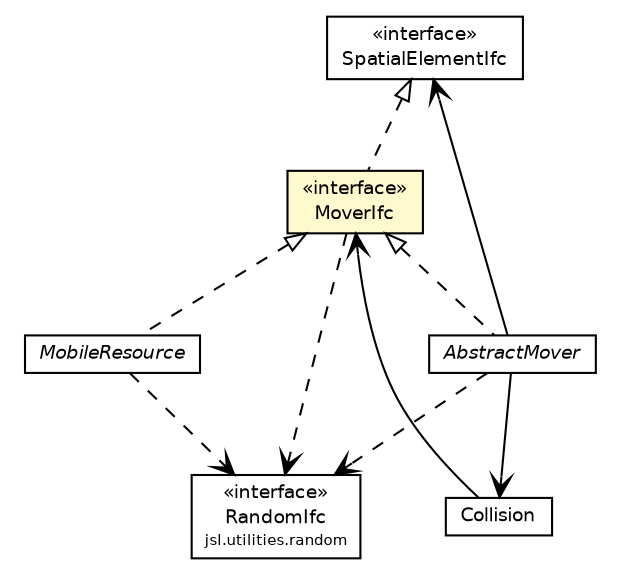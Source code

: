 #!/usr/local/bin/dot
#
# Class diagram 
# Generated by UMLGraph version 5.4 (http://www.umlgraph.org/)
#

digraph G {
	edge [fontname="Helvetica",fontsize=10,labelfontname="Helvetica",labelfontsize=10];
	node [fontname="Helvetica",fontsize=10,shape=plaintext];
	nodesep=0.25;
	ranksep=0.5;
	// jsl.modeling.elements.spatial.SpatialElementIfc
	c119391 [label=<<table title="jsl.modeling.elements.spatial.SpatialElementIfc" border="0" cellborder="1" cellspacing="0" cellpadding="2" port="p" href="./SpatialElementIfc.html">
		<tr><td><table border="0" cellspacing="0" cellpadding="1">
<tr><td align="center" balign="center"> &#171;interface&#187; </td></tr>
<tr><td align="center" balign="center"> SpatialElementIfc </td></tr>
		</table></td></tr>
		</table>>, URL="./SpatialElementIfc.html", fontname="Helvetica", fontcolor="black", fontsize=9.0];
	// jsl.modeling.elements.spatial.MoverIfc
	c119402 [label=<<table title="jsl.modeling.elements.spatial.MoverIfc" border="0" cellborder="1" cellspacing="0" cellpadding="2" port="p" bgcolor="lemonChiffon" href="./MoverIfc.html">
		<tr><td><table border="0" cellspacing="0" cellpadding="1">
<tr><td align="center" balign="center"> &#171;interface&#187; </td></tr>
<tr><td align="center" balign="center"> MoverIfc </td></tr>
		</table></td></tr>
		</table>>, URL="./MoverIfc.html", fontname="Helvetica", fontcolor="black", fontsize=9.0];
	// jsl.modeling.elements.spatial.MobileResource
	c119405 [label=<<table title="jsl.modeling.elements.spatial.MobileResource" border="0" cellborder="1" cellspacing="0" cellpadding="2" port="p" href="./MobileResource.html">
		<tr><td><table border="0" cellspacing="0" cellpadding="1">
<tr><td align="center" balign="center"><font face="Helvetica-Oblique"> MobileResource </font></td></tr>
		</table></td></tr>
		</table>>, URL="./MobileResource.html", fontname="Helvetica", fontcolor="black", fontsize=9.0];
	// jsl.modeling.elements.spatial.Collision
	c119415 [label=<<table title="jsl.modeling.elements.spatial.Collision" border="0" cellborder="1" cellspacing="0" cellpadding="2" port="p" href="./Collision.html">
		<tr><td><table border="0" cellspacing="0" cellpadding="1">
<tr><td align="center" balign="center"> Collision </td></tr>
		</table></td></tr>
		</table>>, URL="./Collision.html", fontname="Helvetica", fontcolor="black", fontsize=9.0];
	// jsl.modeling.elements.spatial.AbstractMover
	c119416 [label=<<table title="jsl.modeling.elements.spatial.AbstractMover" border="0" cellborder="1" cellspacing="0" cellpadding="2" port="p" href="./AbstractMover.html">
		<tr><td><table border="0" cellspacing="0" cellpadding="1">
<tr><td align="center" balign="center"><font face="Helvetica-Oblique"> AbstractMover </font></td></tr>
		</table></td></tr>
		</table>>, URL="./AbstractMover.html", fontname="Helvetica", fontcolor="black", fontsize=9.0];
	// jsl.utilities.random.RandomIfc
	c119542 [label=<<table title="jsl.utilities.random.RandomIfc" border="0" cellborder="1" cellspacing="0" cellpadding="2" port="p" href="../../../utilities/random/RandomIfc.html">
		<tr><td><table border="0" cellspacing="0" cellpadding="1">
<tr><td align="center" balign="center"> &#171;interface&#187; </td></tr>
<tr><td align="center" balign="center"> RandomIfc </td></tr>
<tr><td align="center" balign="center"><font point-size="7.0"> jsl.utilities.random </font></td></tr>
		</table></td></tr>
		</table>>, URL="../../../utilities/random/RandomIfc.html", fontname="Helvetica", fontcolor="black", fontsize=9.0];
	//jsl.modeling.elements.spatial.MoverIfc implements jsl.modeling.elements.spatial.SpatialElementIfc
	c119391:p -> c119402:p [dir=back,arrowtail=empty,style=dashed];
	//jsl.modeling.elements.spatial.MobileResource implements jsl.modeling.elements.spatial.MoverIfc
	c119402:p -> c119405:p [dir=back,arrowtail=empty,style=dashed];
	//jsl.modeling.elements.spatial.AbstractMover implements jsl.modeling.elements.spatial.MoverIfc
	c119402:p -> c119416:p [dir=back,arrowtail=empty,style=dashed];
	// jsl.modeling.elements.spatial.Collision NAVASSOC jsl.modeling.elements.spatial.MoverIfc
	c119415:p -> c119402:p [taillabel="", label="", headlabel="", fontname="Helvetica", fontcolor="black", fontsize=10.0, color="black", arrowhead=open];
	// jsl.modeling.elements.spatial.AbstractMover NAVASSOC jsl.modeling.elements.spatial.SpatialElementIfc
	c119416:p -> c119391:p [taillabel="", label="", headlabel="", fontname="Helvetica", fontcolor="black", fontsize=10.0, color="black", arrowhead=open];
	// jsl.modeling.elements.spatial.AbstractMover NAVASSOC jsl.modeling.elements.spatial.Collision
	c119416:p -> c119415:p [taillabel="", label="", headlabel="", fontname="Helvetica", fontcolor="black", fontsize=10.0, color="black", arrowhead=open];
	// jsl.modeling.elements.spatial.MoverIfc DEPEND jsl.utilities.random.RandomIfc
	c119402:p -> c119542:p [taillabel="", label="", headlabel="", fontname="Helvetica", fontcolor="black", fontsize=10.0, color="black", arrowhead=open, style=dashed];
	// jsl.modeling.elements.spatial.MobileResource DEPEND jsl.utilities.random.RandomIfc
	c119405:p -> c119542:p [taillabel="", label="", headlabel="", fontname="Helvetica", fontcolor="black", fontsize=10.0, color="black", arrowhead=open, style=dashed];
	// jsl.modeling.elements.spatial.AbstractMover DEPEND jsl.utilities.random.RandomIfc
	c119416:p -> c119542:p [taillabel="", label="", headlabel="", fontname="Helvetica", fontcolor="black", fontsize=10.0, color="black", arrowhead=open, style=dashed];
}

